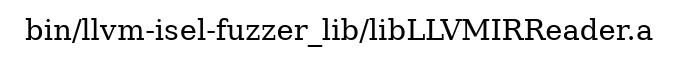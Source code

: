 digraph "bin/llvm-isel-fuzzer_lib/libLLVMIRReader.a" {
	label="bin/llvm-isel-fuzzer_lib/libLLVMIRReader.a";
	rankdir=LR;

}
